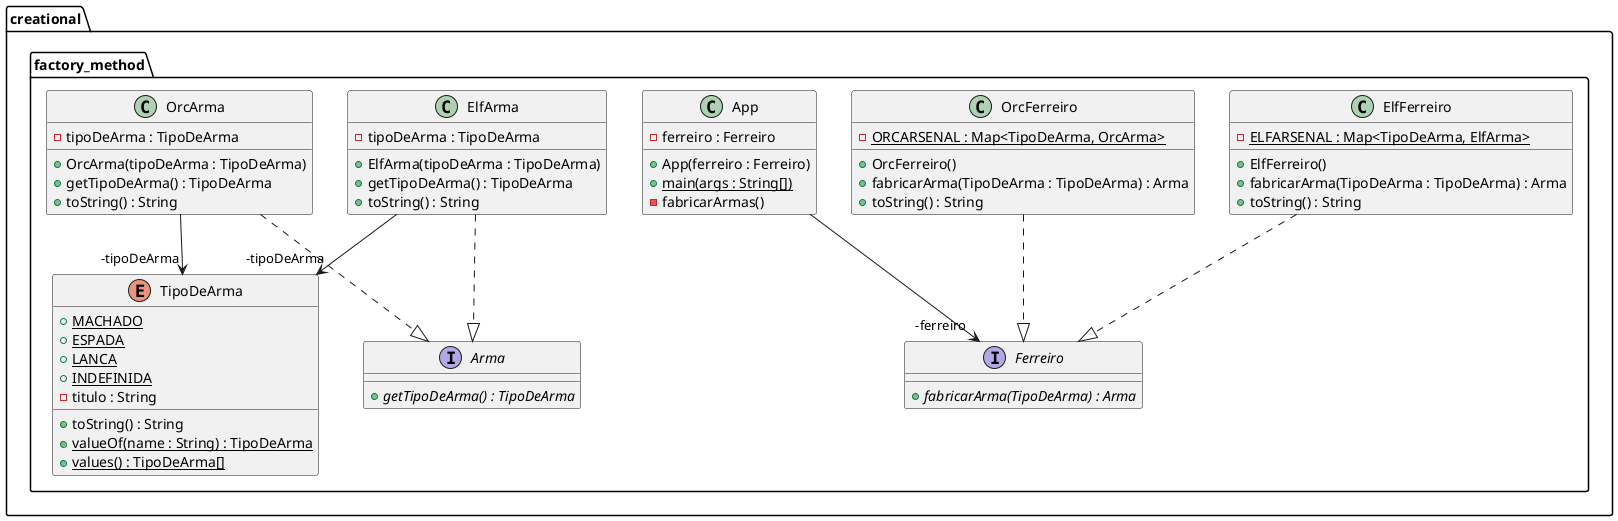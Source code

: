 @startuml
package creational.factory_method {
  class App {
    - ferreiro : Ferreiro
    + App(ferreiro : Ferreiro)
    + main(args : String[]) {static}
    - fabricarArmas()
  }
  interface Ferreiro {
    + fabricarArma(TipoDeArma) : Arma {abstract}
  }
  interface Arma {
    + getTipoDeArma() : TipoDeArma {abstract}
  }
  enum TipoDeArma {
    + MACHADO {static}
    + ESPADA {static}
    + LANCA {static}
    + INDEFINIDA {static}
    - titulo : String
    + toString() : String
    + valueOf(name : String) : TipoDeArma {static}
    + values() : TipoDeArma[] {static}
  }
  class ElfFerreiro {
    - ELFARSENAL : Map<TipoDeArma, ElfArma> {static}
    + ElfFerreiro()
    + fabricarArma(TipoDeArma : TipoDeArma) : Arma
    + toString() : String
  }
  class ElfArma {
    - tipoDeArma : TipoDeArma
    + ElfArma(tipoDeArma : TipoDeArma)
    + getTipoDeArma() : TipoDeArma
    + toString() : String
  }
  class OrcFerreiro {
    - ORCARSENAL : Map<TipoDeArma, OrcArma> {static}
    + OrcFerreiro()
    + fabricarArma(TipoDeArma : TipoDeArma) : Arma
    + toString() : String
  }
  class OrcArma {
    - tipoDeArma : TipoDeArma
    + OrcArma(tipoDeArma : TipoDeArma)
    + getTipoDeArma() : TipoDeArma
    + toString() : String
  }
}
ElfArma -->  "-tipoDeArma" TipoDeArma
OrcArma -->  "-tipoDeArma" TipoDeArma
App -->  "-ferreiro" Ferreiro
ElfFerreiro ..|> Ferreiro 
ElfArma ..|> Arma 
OrcFerreiro ..|> Ferreiro 
OrcArma ..|> Arma 
@enduml